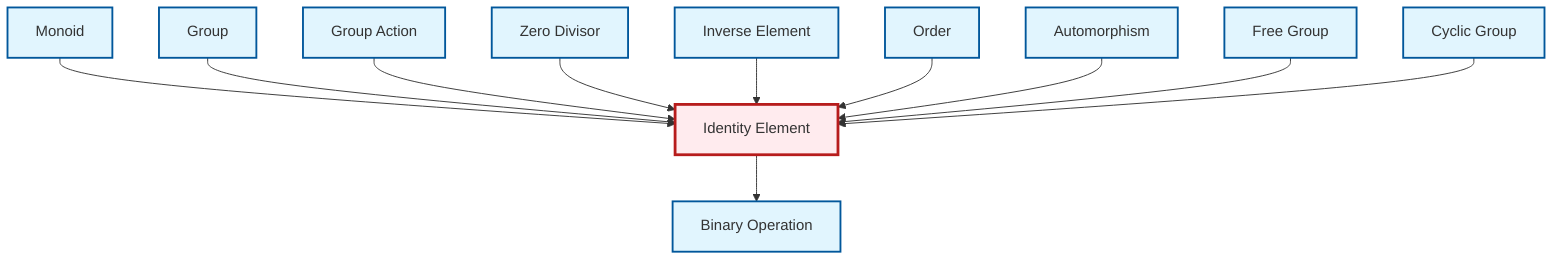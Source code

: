 graph TD
    classDef definition fill:#e1f5fe,stroke:#01579b,stroke-width:2px
    classDef theorem fill:#f3e5f5,stroke:#4a148c,stroke-width:2px
    classDef axiom fill:#fff3e0,stroke:#e65100,stroke-width:2px
    classDef example fill:#e8f5e9,stroke:#1b5e20,stroke-width:2px
    classDef current fill:#ffebee,stroke:#b71c1c,stroke-width:3px
    def-inverse-element["Inverse Element"]:::definition
    def-order["Order"]:::definition
    def-zero-divisor["Zero Divisor"]:::definition
    def-monoid["Monoid"]:::definition
    def-free-group["Free Group"]:::definition
    def-automorphism["Automorphism"]:::definition
    def-cyclic-group["Cyclic Group"]:::definition
    def-group["Group"]:::definition
    def-binary-operation["Binary Operation"]:::definition
    def-group-action["Group Action"]:::definition
    def-identity-element["Identity Element"]:::definition
    def-monoid --> def-identity-element
    def-group --> def-identity-element
    def-group-action --> def-identity-element
    def-identity-element --> def-binary-operation
    def-zero-divisor --> def-identity-element
    def-inverse-element --> def-identity-element
    def-order --> def-identity-element
    def-automorphism --> def-identity-element
    def-free-group --> def-identity-element
    def-cyclic-group --> def-identity-element
    class def-identity-element current